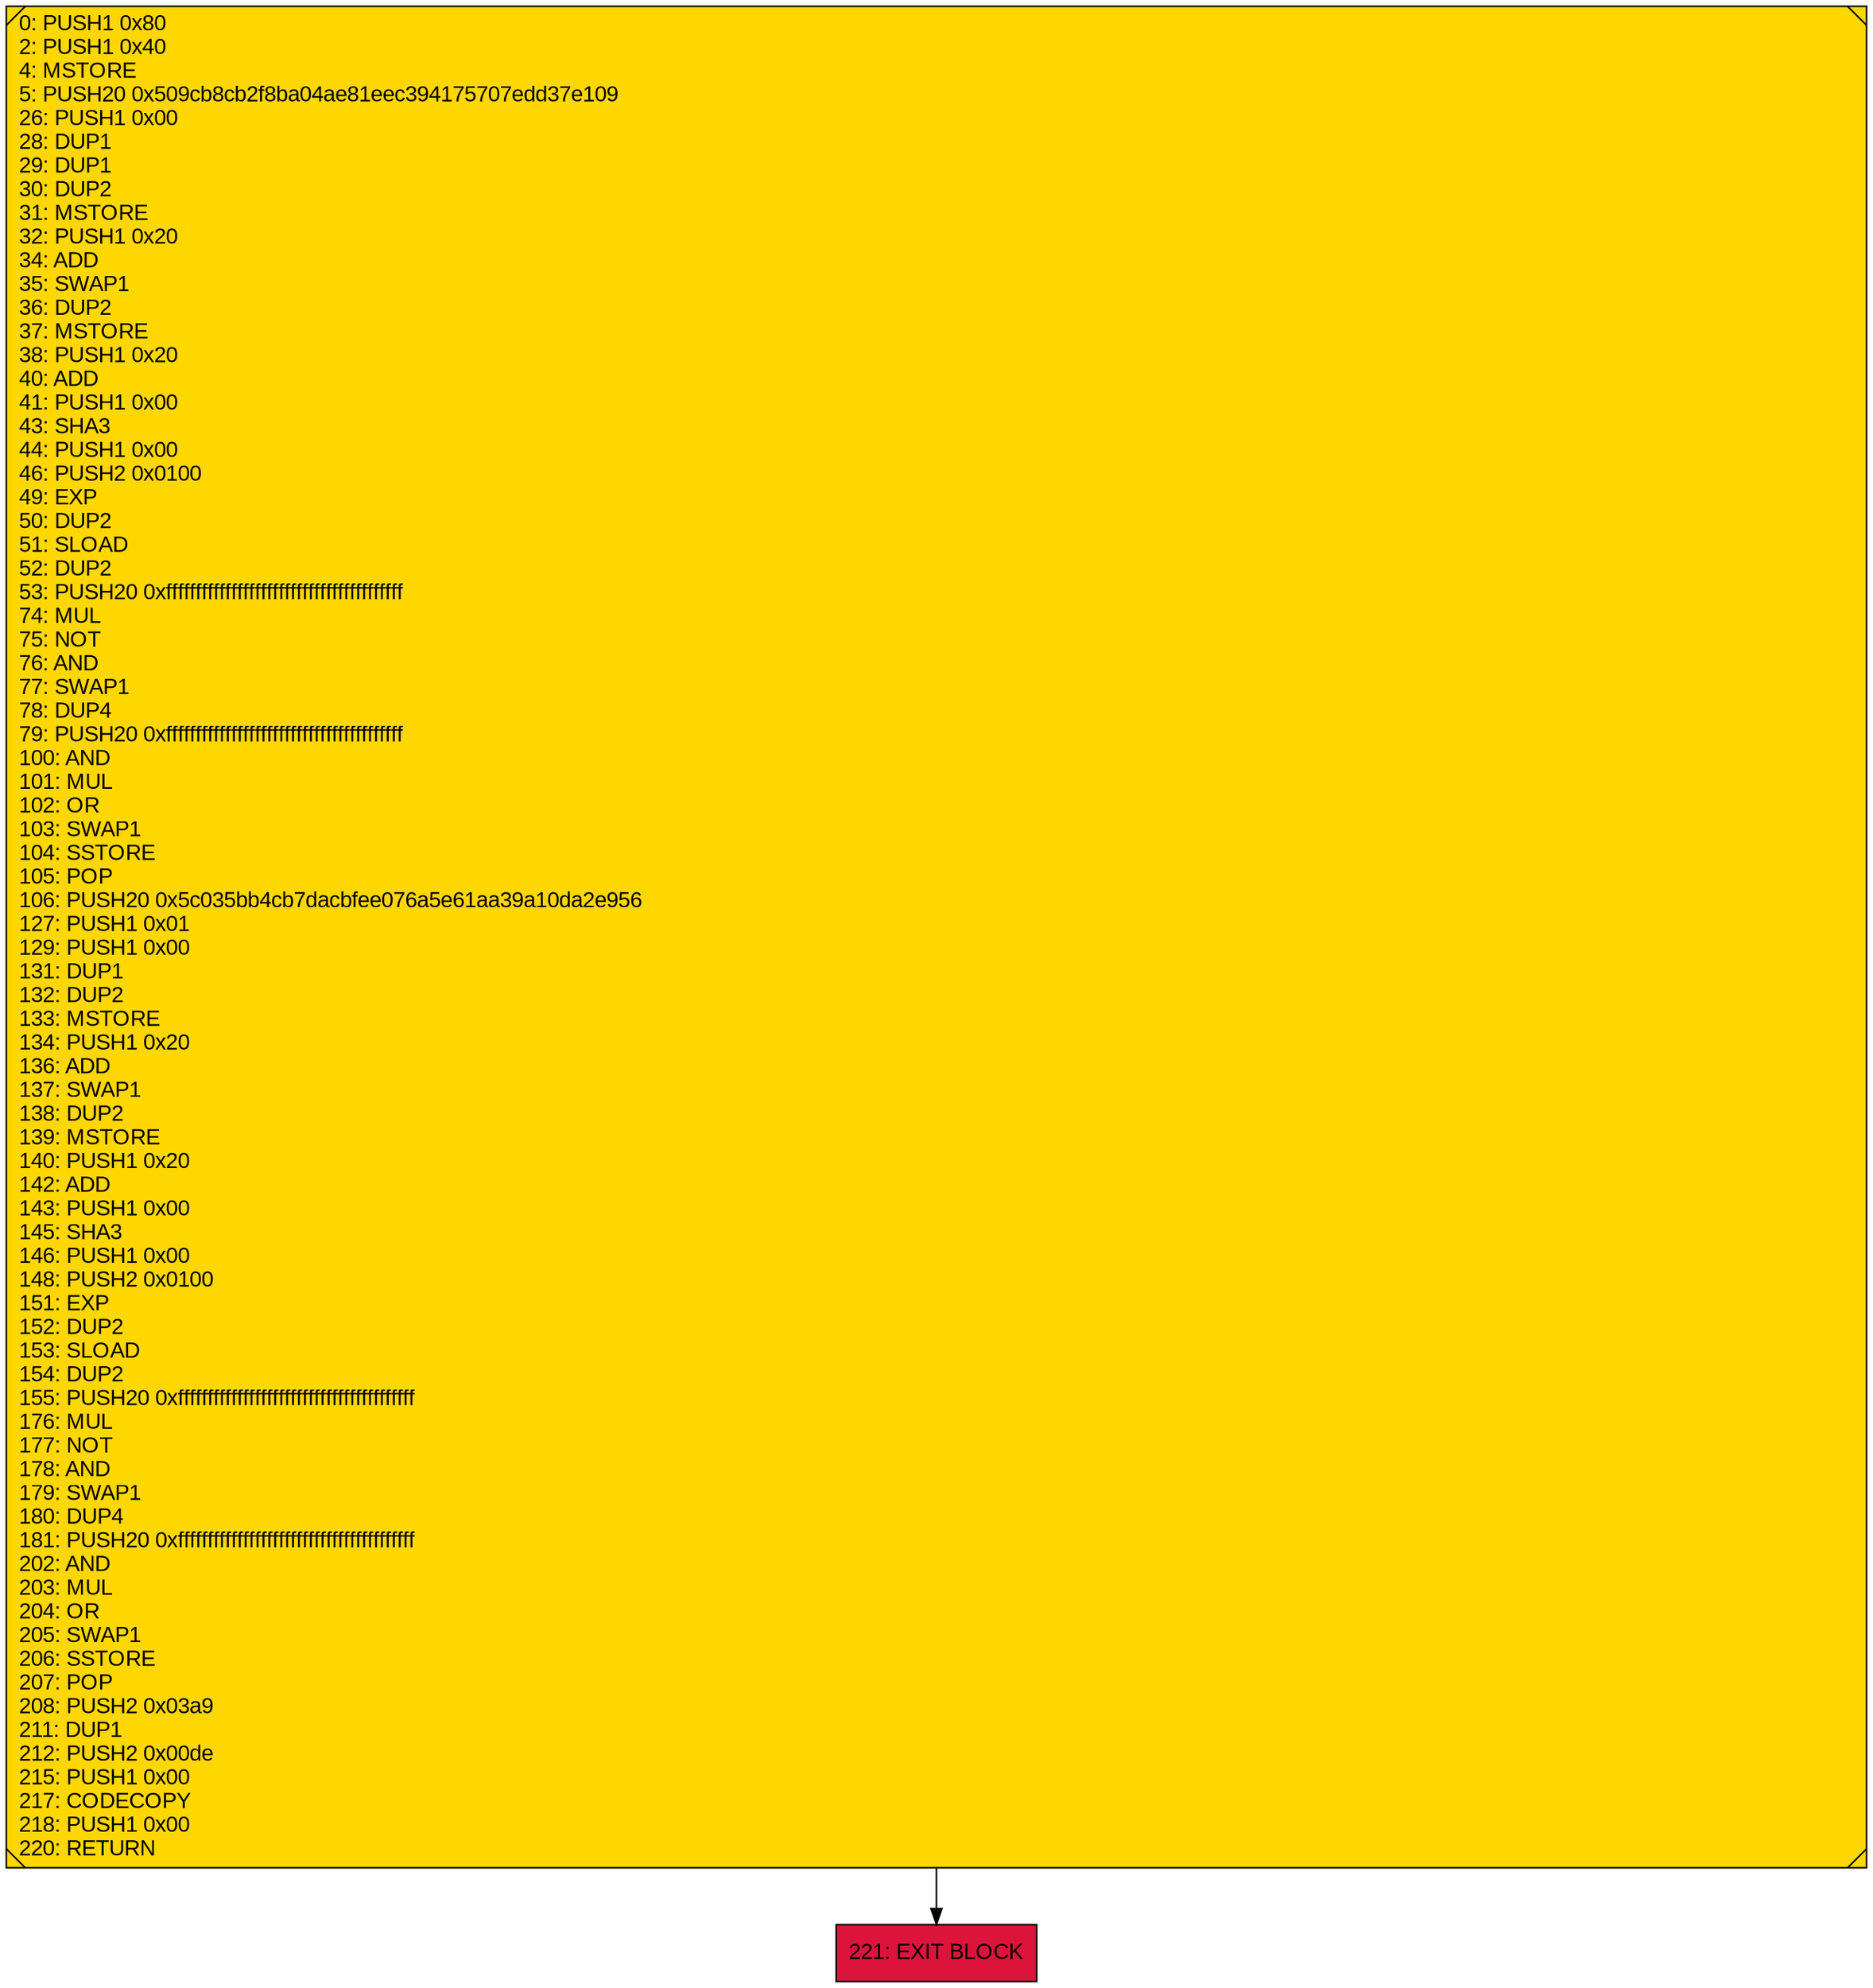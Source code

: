 digraph G {
bgcolor=transparent rankdir=UD;
node [shape=box style=filled color=black fillcolor=white fontname=arial fontcolor=black];
0 [label="0: PUSH1 0x80\l2: PUSH1 0x40\l4: MSTORE\l5: PUSH20 0x509cb8cb2f8ba04ae81eec394175707edd37e109\l26: PUSH1 0x00\l28: DUP1\l29: DUP1\l30: DUP2\l31: MSTORE\l32: PUSH1 0x20\l34: ADD\l35: SWAP1\l36: DUP2\l37: MSTORE\l38: PUSH1 0x20\l40: ADD\l41: PUSH1 0x00\l43: SHA3\l44: PUSH1 0x00\l46: PUSH2 0x0100\l49: EXP\l50: DUP2\l51: SLOAD\l52: DUP2\l53: PUSH20 0xffffffffffffffffffffffffffffffffffffffff\l74: MUL\l75: NOT\l76: AND\l77: SWAP1\l78: DUP4\l79: PUSH20 0xffffffffffffffffffffffffffffffffffffffff\l100: AND\l101: MUL\l102: OR\l103: SWAP1\l104: SSTORE\l105: POP\l106: PUSH20 0x5c035bb4cb7dacbfee076a5e61aa39a10da2e956\l127: PUSH1 0x01\l129: PUSH1 0x00\l131: DUP1\l132: DUP2\l133: MSTORE\l134: PUSH1 0x20\l136: ADD\l137: SWAP1\l138: DUP2\l139: MSTORE\l140: PUSH1 0x20\l142: ADD\l143: PUSH1 0x00\l145: SHA3\l146: PUSH1 0x00\l148: PUSH2 0x0100\l151: EXP\l152: DUP2\l153: SLOAD\l154: DUP2\l155: PUSH20 0xffffffffffffffffffffffffffffffffffffffff\l176: MUL\l177: NOT\l178: AND\l179: SWAP1\l180: DUP4\l181: PUSH20 0xffffffffffffffffffffffffffffffffffffffff\l202: AND\l203: MUL\l204: OR\l205: SWAP1\l206: SSTORE\l207: POP\l208: PUSH2 0x03a9\l211: DUP1\l212: PUSH2 0x00de\l215: PUSH1 0x00\l217: CODECOPY\l218: PUSH1 0x00\l220: RETURN\l" shape=Msquare fillcolor=gold ];
221 [label="221: EXIT BLOCK\l" fillcolor=crimson ];
0 -> 221;
}
